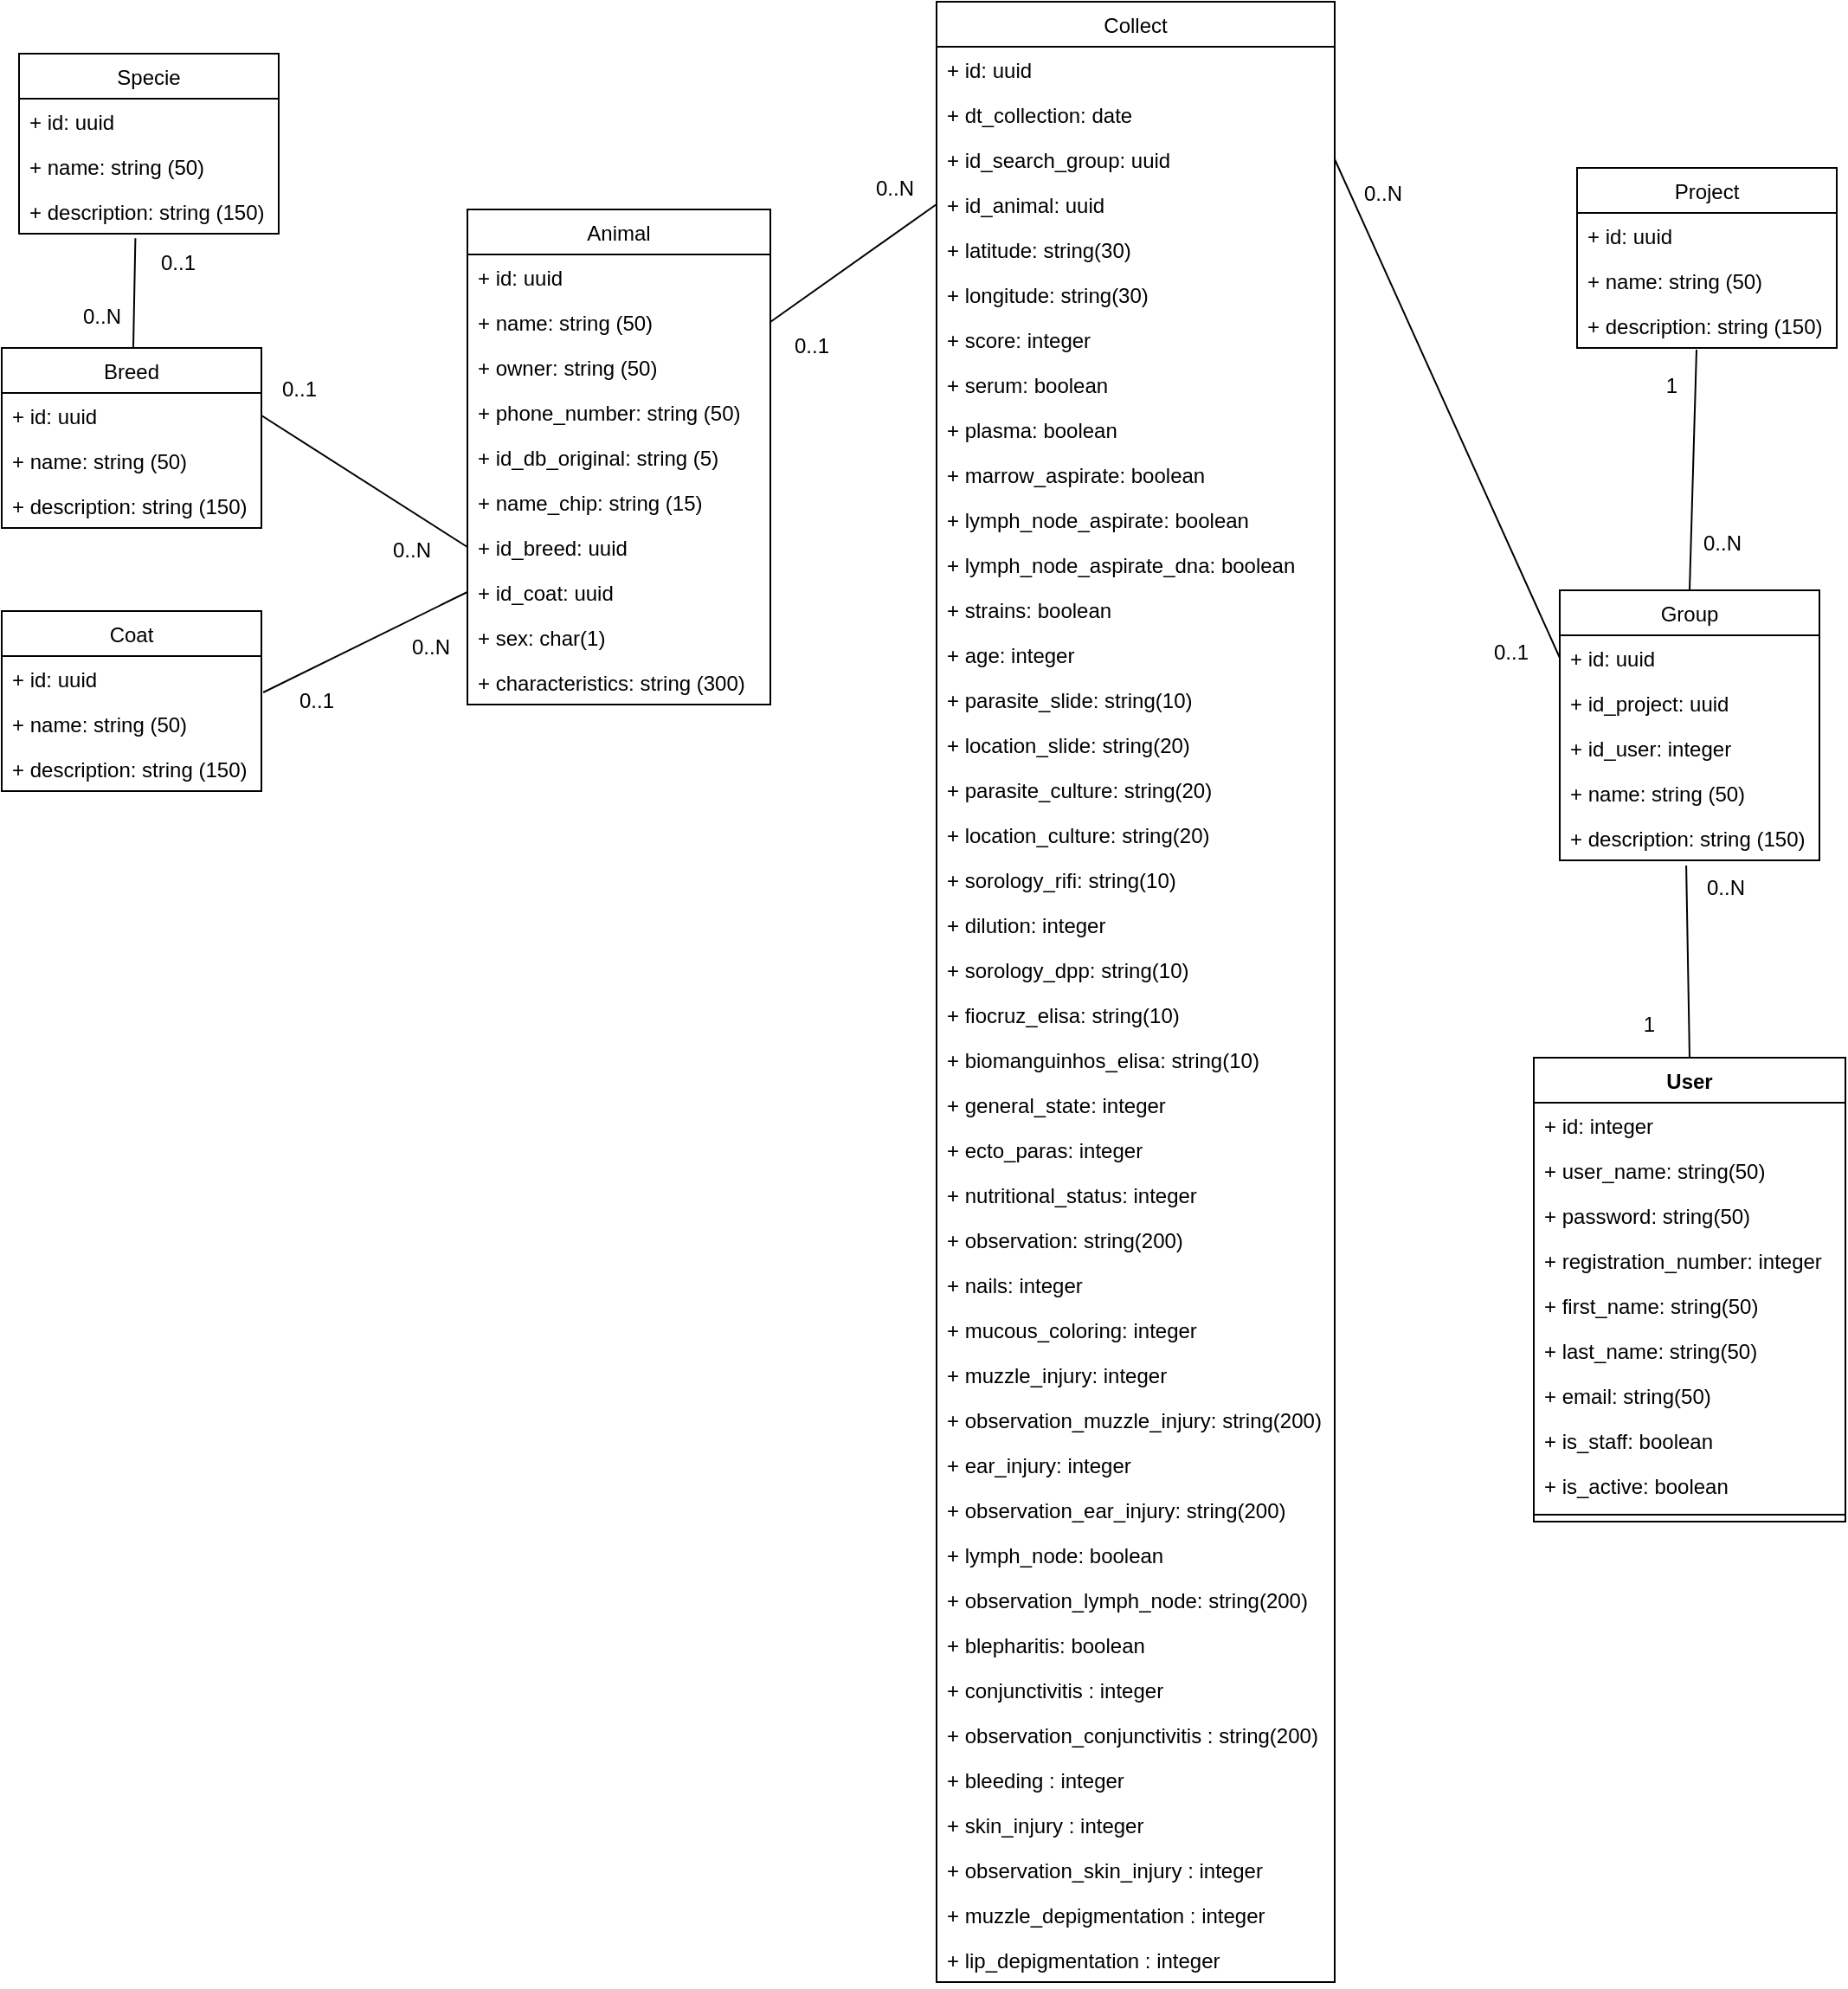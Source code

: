 <mxfile>
    <diagram id="GwZzQbulch238j35rCtd" name="Page-1">
        <mxGraphModel dx="696" dy="376" grid="0" gridSize="10" guides="1" tooltips="1" connect="1" arrows="1" fold="1" page="0" pageScale="1" pageWidth="1169" pageHeight="827" background="none" math="0" shadow="0">
            <root>
                <mxCell id="0"/>
                <mxCell id="1" parent="0"/>
                <mxCell id="2" value="Breed" style="swimlane;fontStyle=0;childLayout=stackLayout;horizontal=1;startSize=26;fillColor=none;horizontalStack=0;resizeParent=1;resizeParentMax=0;resizeLast=0;collapsible=1;marginBottom=0;" parent="1" vertex="1">
                    <mxGeometry x="70" y="210" width="150" height="104" as="geometry"/>
                </mxCell>
                <mxCell id="3" value="+ id: uuid" style="text;strokeColor=none;fillColor=none;align=left;verticalAlign=top;spacingLeft=4;spacingRight=4;overflow=hidden;rotatable=0;points=[[0,0.5],[1,0.5]];portConstraint=eastwest;" parent="2" vertex="1">
                    <mxGeometry y="26" width="150" height="26" as="geometry"/>
                </mxCell>
                <mxCell id="4" value="+ name: string (50)" style="text;strokeColor=none;fillColor=none;align=left;verticalAlign=top;spacingLeft=4;spacingRight=4;overflow=hidden;rotatable=0;points=[[0,0.5],[1,0.5]];portConstraint=eastwest;" parent="2" vertex="1">
                    <mxGeometry y="52" width="150" height="26" as="geometry"/>
                </mxCell>
                <mxCell id="5" value="+ description: string (150)" style="text;strokeColor=none;fillColor=none;align=left;verticalAlign=top;spacingLeft=4;spacingRight=4;overflow=hidden;rotatable=0;points=[[0,0.5],[1,0.5]];portConstraint=eastwest;" parent="2" vertex="1">
                    <mxGeometry y="78" width="150" height="26" as="geometry"/>
                </mxCell>
                <mxCell id="6" value="Specie" style="swimlane;fontStyle=0;childLayout=stackLayout;horizontal=1;startSize=26;fillColor=none;horizontalStack=0;resizeParent=1;resizeParentMax=0;resizeLast=0;collapsible=1;marginBottom=0;" parent="1" vertex="1">
                    <mxGeometry x="80" y="40" width="150" height="104" as="geometry"/>
                </mxCell>
                <mxCell id="7" value="+ id: uuid" style="text;strokeColor=none;fillColor=none;align=left;verticalAlign=top;spacingLeft=4;spacingRight=4;overflow=hidden;rotatable=0;points=[[0,0.5],[1,0.5]];portConstraint=eastwest;" parent="6" vertex="1">
                    <mxGeometry y="26" width="150" height="26" as="geometry"/>
                </mxCell>
                <mxCell id="8" value="+ name: string (50)" style="text;strokeColor=none;fillColor=none;align=left;verticalAlign=top;spacingLeft=4;spacingRight=4;overflow=hidden;rotatable=0;points=[[0,0.5],[1,0.5]];portConstraint=eastwest;" parent="6" vertex="1">
                    <mxGeometry y="52" width="150" height="26" as="geometry"/>
                </mxCell>
                <mxCell id="9" value="+ description: string (150)" style="text;strokeColor=none;fillColor=none;align=left;verticalAlign=top;spacingLeft=4;spacingRight=4;overflow=hidden;rotatable=0;points=[[0,0.5],[1,0.5]];portConstraint=eastwest;" parent="6" vertex="1">
                    <mxGeometry y="78" width="150" height="26" as="geometry"/>
                </mxCell>
                <mxCell id="10" value="Animal" style="swimlane;fontStyle=0;childLayout=stackLayout;horizontal=1;startSize=26;fillColor=none;horizontalStack=0;resizeParent=1;resizeParentMax=0;resizeLast=0;collapsible=1;marginBottom=0;" parent="1" vertex="1">
                    <mxGeometry x="339" y="130" width="175" height="286" as="geometry"/>
                </mxCell>
                <mxCell id="11" value="+ id: uuid" style="text;strokeColor=none;fillColor=none;align=left;verticalAlign=top;spacingLeft=4;spacingRight=4;overflow=hidden;rotatable=0;points=[[0,0.5],[1,0.5]];portConstraint=eastwest;" parent="10" vertex="1">
                    <mxGeometry y="26" width="175" height="26" as="geometry"/>
                </mxCell>
                <mxCell id="12" value="+ name: string (50)" style="text;strokeColor=none;fillColor=none;align=left;verticalAlign=top;spacingLeft=4;spacingRight=4;overflow=hidden;rotatable=0;points=[[0,0.5],[1,0.5]];portConstraint=eastwest;" parent="10" vertex="1">
                    <mxGeometry y="52" width="175" height="26" as="geometry"/>
                </mxCell>
                <mxCell id="148" value="+ owner: string (50)" style="text;strokeColor=none;fillColor=none;align=left;verticalAlign=top;spacingLeft=4;spacingRight=4;overflow=hidden;rotatable=0;points=[[0,0.5],[1,0.5]];portConstraint=eastwest;" parent="10" vertex="1">
                    <mxGeometry y="78" width="175" height="26" as="geometry"/>
                </mxCell>
                <mxCell id="151" value="+ phone_number: string (50)" style="text;strokeColor=none;fillColor=none;align=left;verticalAlign=top;spacingLeft=4;spacingRight=4;overflow=hidden;rotatable=0;points=[[0,0.5],[1,0.5]];portConstraint=eastwest;" parent="10" vertex="1">
                    <mxGeometry y="104" width="175" height="26" as="geometry"/>
                </mxCell>
                <mxCell id="13" value="+ id_db_original: string (5)" style="text;strokeColor=none;fillColor=none;align=left;verticalAlign=top;spacingLeft=4;spacingRight=4;overflow=hidden;rotatable=0;points=[[0,0.5],[1,0.5]];portConstraint=eastwest;" parent="10" vertex="1">
                    <mxGeometry y="130" width="175" height="26" as="geometry"/>
                </mxCell>
                <mxCell id="15" value="+ name_chip: string (15)" style="text;strokeColor=none;fillColor=none;align=left;verticalAlign=top;spacingLeft=4;spacingRight=4;overflow=hidden;rotatable=0;points=[[0,0.5],[1,0.5]];portConstraint=eastwest;" parent="10" vertex="1">
                    <mxGeometry y="156" width="175" height="26" as="geometry"/>
                </mxCell>
                <mxCell id="91" value="+ id_breed: uuid" style="text;strokeColor=none;fillColor=none;align=left;verticalAlign=top;spacingLeft=4;spacingRight=4;overflow=hidden;rotatable=0;points=[[0,0.5],[1,0.5]];portConstraint=eastwest;" parent="10" vertex="1">
                    <mxGeometry y="182" width="175" height="26" as="geometry"/>
                </mxCell>
                <mxCell id="86" value="+ id_coat: uuid" style="text;strokeColor=none;fillColor=none;align=left;verticalAlign=top;spacingLeft=4;spacingRight=4;overflow=hidden;rotatable=0;points=[[0,0.5],[1,0.5]];portConstraint=eastwest;" parent="10" vertex="1">
                    <mxGeometry y="208" width="175" height="26" as="geometry"/>
                </mxCell>
                <mxCell id="100" value="+ sex: char(1)" style="text;strokeColor=none;fillColor=none;align=left;verticalAlign=top;spacingLeft=4;spacingRight=4;overflow=hidden;rotatable=0;points=[[0,0.5],[1,0.5]];portConstraint=eastwest;" parent="10" vertex="1">
                    <mxGeometry y="234" width="175" height="26" as="geometry"/>
                </mxCell>
                <mxCell id="152" value="+ characteristics: string (300)" style="text;strokeColor=none;fillColor=none;align=left;verticalAlign=top;spacingLeft=4;spacingRight=4;overflow=hidden;rotatable=0;points=[[0,0.5],[1,0.5]];portConstraint=eastwest;" parent="10" vertex="1">
                    <mxGeometry y="260" width="175" height="26" as="geometry"/>
                </mxCell>
                <mxCell id="20" value="Collect" style="swimlane;fontStyle=0;childLayout=stackLayout;horizontal=1;startSize=26;fillColor=none;horizontalStack=0;resizeParent=1;resizeParentMax=0;resizeLast=0;collapsible=1;marginBottom=0;" parent="1" vertex="1">
                    <mxGeometry x="610" y="10" width="230" height="1144" as="geometry"/>
                </mxCell>
                <mxCell id="21" value="+ id: uuid" style="text;strokeColor=none;fillColor=none;align=left;verticalAlign=top;spacingLeft=4;spacingRight=4;overflow=hidden;rotatable=0;points=[[0,0.5],[1,0.5]];portConstraint=eastwest;" parent="20" vertex="1">
                    <mxGeometry y="26" width="230" height="26" as="geometry"/>
                </mxCell>
                <mxCell id="44" value="+ dt_collection: date" style="text;strokeColor=none;fillColor=none;align=left;verticalAlign=top;spacingLeft=4;spacingRight=4;overflow=hidden;rotatable=0;points=[[0,0.5],[1,0.5]];portConstraint=eastwest;" parent="20" vertex="1">
                    <mxGeometry y="52" width="230" height="26" as="geometry"/>
                </mxCell>
                <mxCell id="141" value="+ id_search_group: uuid" style="text;strokeColor=none;fillColor=none;align=left;verticalAlign=top;spacingLeft=4;spacingRight=4;overflow=hidden;rotatable=0;points=[[0,0.5],[1,0.5]];portConstraint=eastwest;" parent="20" vertex="1">
                    <mxGeometry y="78" width="230" height="26" as="geometry"/>
                </mxCell>
                <mxCell id="24" value="+ id_animal: uuid" style="text;strokeColor=none;fillColor=none;align=left;verticalAlign=top;spacingLeft=4;spacingRight=4;overflow=hidden;rotatable=0;points=[[0,0.5],[1,0.5]];portConstraint=eastwest;" parent="20" vertex="1">
                    <mxGeometry y="104" width="230" height="26" as="geometry"/>
                </mxCell>
                <mxCell id="149" value="+ latitude: string(30)" style="text;strokeColor=none;fillColor=none;align=left;verticalAlign=top;spacingLeft=4;spacingRight=4;overflow=hidden;rotatable=0;points=[[0,0.5],[1,0.5]];portConstraint=eastwest;" parent="20" vertex="1">
                    <mxGeometry y="130" width="230" height="26" as="geometry"/>
                </mxCell>
                <mxCell id="150" value="+ longitude: string(30)" style="text;strokeColor=none;fillColor=none;align=left;verticalAlign=top;spacingLeft=4;spacingRight=4;overflow=hidden;rotatable=0;points=[[0,0.5],[1,0.5]];portConstraint=eastwest;" parent="20" vertex="1">
                    <mxGeometry y="156" width="230" height="26" as="geometry"/>
                </mxCell>
                <mxCell id="25" value="+ score: integer" style="text;strokeColor=none;fillColor=none;align=left;verticalAlign=top;spacingLeft=4;spacingRight=4;overflow=hidden;rotatable=0;points=[[0,0.5],[1,0.5]];portConstraint=eastwest;" parent="20" vertex="1">
                    <mxGeometry y="182" width="230" height="26" as="geometry"/>
                </mxCell>
                <mxCell id="26" value="+ serum: boolean" style="text;strokeColor=none;fillColor=none;align=left;verticalAlign=top;spacingLeft=4;spacingRight=4;overflow=hidden;rotatable=0;points=[[0,0.5],[1,0.5]];portConstraint=eastwest;" parent="20" vertex="1">
                    <mxGeometry y="208" width="230" height="26" as="geometry"/>
                </mxCell>
                <mxCell id="27" value="+ plasma: boolean" style="text;strokeColor=none;fillColor=none;align=left;verticalAlign=top;spacingLeft=4;spacingRight=4;overflow=hidden;rotatable=0;points=[[0,0.5],[1,0.5]];portConstraint=eastwest;" parent="20" vertex="1">
                    <mxGeometry y="234" width="230" height="26" as="geometry"/>
                </mxCell>
                <mxCell id="28" value="+ marrow_aspirate: boolean" style="text;strokeColor=none;fillColor=none;align=left;verticalAlign=top;spacingLeft=4;spacingRight=4;overflow=hidden;rotatable=0;points=[[0,0.5],[1,0.5]];portConstraint=eastwest;" parent="20" vertex="1">
                    <mxGeometry y="260" width="230" height="26" as="geometry"/>
                </mxCell>
                <mxCell id="29" value="+ lymph_node_aspirate: boolean" style="text;strokeColor=none;fillColor=none;align=left;verticalAlign=top;spacingLeft=4;spacingRight=4;overflow=hidden;rotatable=0;points=[[0,0.5],[1,0.5]];portConstraint=eastwest;" parent="20" vertex="1">
                    <mxGeometry y="286" width="230" height="26" as="geometry"/>
                </mxCell>
                <mxCell id="30" value="+ lymph_node_aspirate_dna: boolean" style="text;strokeColor=none;fillColor=none;align=left;verticalAlign=top;spacingLeft=4;spacingRight=4;overflow=hidden;rotatable=0;points=[[0,0.5],[1,0.5]];portConstraint=eastwest;" parent="20" vertex="1">
                    <mxGeometry y="312" width="230" height="26" as="geometry"/>
                </mxCell>
                <mxCell id="31" value="+ strains: boolean" style="text;strokeColor=none;fillColor=none;align=left;verticalAlign=top;spacingLeft=4;spacingRight=4;overflow=hidden;rotatable=0;points=[[0,0.5],[1,0.5]];portConstraint=eastwest;" parent="20" vertex="1">
                    <mxGeometry y="338" width="230" height="26" as="geometry"/>
                </mxCell>
                <mxCell id="34" value="+ age: integer" style="text;strokeColor=none;fillColor=none;align=left;verticalAlign=top;spacingLeft=4;spacingRight=4;overflow=hidden;rotatable=0;points=[[0,0.5],[1,0.5]];portConstraint=eastwest;" parent="20" vertex="1">
                    <mxGeometry y="364" width="230" height="26" as="geometry"/>
                </mxCell>
                <mxCell id="35" value="+ parasite_slide: string(10)" style="text;strokeColor=none;fillColor=none;align=left;verticalAlign=top;spacingLeft=4;spacingRight=4;overflow=hidden;rotatable=0;points=[[0,0.5],[1,0.5]];portConstraint=eastwest;" parent="20" vertex="1">
                    <mxGeometry y="390" width="230" height="26" as="geometry"/>
                </mxCell>
                <mxCell id="36" value="+ location_slide: string(20)" style="text;strokeColor=none;fillColor=none;align=left;verticalAlign=top;spacingLeft=4;spacingRight=4;overflow=hidden;rotatable=0;points=[[0,0.5],[1,0.5]];portConstraint=eastwest;" parent="20" vertex="1">
                    <mxGeometry y="416" width="230" height="26" as="geometry"/>
                </mxCell>
                <mxCell id="37" value="+ parasite_culture: string(20)" style="text;strokeColor=none;fillColor=none;align=left;verticalAlign=top;spacingLeft=4;spacingRight=4;overflow=hidden;rotatable=0;points=[[0,0.5],[1,0.5]];portConstraint=eastwest;" parent="20" vertex="1">
                    <mxGeometry y="442" width="230" height="26" as="geometry"/>
                </mxCell>
                <mxCell id="38" value="+ location_culture: string(20)" style="text;strokeColor=none;fillColor=none;align=left;verticalAlign=top;spacingLeft=4;spacingRight=4;overflow=hidden;rotatable=0;points=[[0,0.5],[1,0.5]];portConstraint=eastwest;" parent="20" vertex="1">
                    <mxGeometry y="468" width="230" height="26" as="geometry"/>
                </mxCell>
                <mxCell id="39" value="+ sorology_rifi: string(10)" style="text;strokeColor=none;fillColor=none;align=left;verticalAlign=top;spacingLeft=4;spacingRight=4;overflow=hidden;rotatable=0;points=[[0,0.5],[1,0.5]];portConstraint=eastwest;" parent="20" vertex="1">
                    <mxGeometry y="494" width="230" height="26" as="geometry"/>
                </mxCell>
                <mxCell id="40" value="+ dilution: integer" style="text;strokeColor=none;fillColor=none;align=left;verticalAlign=top;spacingLeft=4;spacingRight=4;overflow=hidden;rotatable=0;points=[[0,0.5],[1,0.5]];portConstraint=eastwest;" parent="20" vertex="1">
                    <mxGeometry y="520" width="230" height="26" as="geometry"/>
                </mxCell>
                <mxCell id="41" value="+ sorology_dpp: string(10)" style="text;strokeColor=none;fillColor=none;align=left;verticalAlign=top;spacingLeft=4;spacingRight=4;overflow=hidden;rotatable=0;points=[[0,0.5],[1,0.5]];portConstraint=eastwest;" parent="20" vertex="1">
                    <mxGeometry y="546" width="230" height="26" as="geometry"/>
                </mxCell>
                <mxCell id="42" value="+ fiocruz_elisa: string(10)" style="text;strokeColor=none;fillColor=none;align=left;verticalAlign=top;spacingLeft=4;spacingRight=4;overflow=hidden;rotatable=0;points=[[0,0.5],[1,0.5]];portConstraint=eastwest;" parent="20" vertex="1">
                    <mxGeometry y="572" width="230" height="26" as="geometry"/>
                </mxCell>
                <mxCell id="43" value="+ biomanguinhos_elisa: string(10)" style="text;strokeColor=none;fillColor=none;align=left;verticalAlign=top;spacingLeft=4;spacingRight=4;overflow=hidden;rotatable=0;points=[[0,0.5],[1,0.5]];portConstraint=eastwest;" parent="20" vertex="1">
                    <mxGeometry y="598" width="230" height="26" as="geometry"/>
                </mxCell>
                <mxCell id="45" value="+ general_state: integer" style="text;strokeColor=none;fillColor=none;align=left;verticalAlign=top;spacingLeft=4;spacingRight=4;overflow=hidden;rotatable=0;points=[[0,0.5],[1,0.5]];portConstraint=eastwest;" parent="20" vertex="1">
                    <mxGeometry y="624" width="230" height="26" as="geometry"/>
                </mxCell>
                <mxCell id="46" value="+ ecto_paras: integer" style="text;strokeColor=none;fillColor=none;align=left;verticalAlign=top;spacingLeft=4;spacingRight=4;overflow=hidden;rotatable=0;points=[[0,0.5],[1,0.5]];portConstraint=eastwest;" parent="20" vertex="1">
                    <mxGeometry y="650" width="230" height="26" as="geometry"/>
                </mxCell>
                <mxCell id="47" value="+ nutritional_status: integer" style="text;strokeColor=none;fillColor=none;align=left;verticalAlign=top;spacingLeft=4;spacingRight=4;overflow=hidden;rotatable=0;points=[[0,0.5],[1,0.5]];portConstraint=eastwest;" parent="20" vertex="1">
                    <mxGeometry y="676" width="230" height="26" as="geometry"/>
                </mxCell>
                <mxCell id="48" value="+ observation: string(200)" style="text;strokeColor=none;fillColor=none;align=left;verticalAlign=top;spacingLeft=4;spacingRight=4;overflow=hidden;rotatable=0;points=[[0,0.5],[1,0.5]];portConstraint=eastwest;" parent="20" vertex="1">
                    <mxGeometry y="702" width="230" height="26" as="geometry"/>
                </mxCell>
                <mxCell id="54" value="+ nails: integer" style="text;strokeColor=none;fillColor=none;align=left;verticalAlign=top;spacingLeft=4;spacingRight=4;overflow=hidden;rotatable=0;points=[[0,0.5],[1,0.5]];portConstraint=eastwest;" parent="20" vertex="1">
                    <mxGeometry y="728" width="230" height="26" as="geometry"/>
                </mxCell>
                <mxCell id="55" value="+ mucous_coloring: integer" style="text;strokeColor=none;fillColor=none;align=left;verticalAlign=top;spacingLeft=4;spacingRight=4;overflow=hidden;rotatable=0;points=[[0,0.5],[1,0.5]];portConstraint=eastwest;" parent="20" vertex="1">
                    <mxGeometry y="754" width="230" height="26" as="geometry"/>
                </mxCell>
                <mxCell id="56" value="+ muzzle_injury: integer" style="text;strokeColor=none;fillColor=none;align=left;verticalAlign=top;spacingLeft=4;spacingRight=4;overflow=hidden;rotatable=0;points=[[0,0.5],[1,0.5]];portConstraint=eastwest;" parent="20" vertex="1">
                    <mxGeometry y="780" width="230" height="26" as="geometry"/>
                </mxCell>
                <mxCell id="57" value="+ observation_muzzle_injury: string(200)" style="text;strokeColor=none;fillColor=none;align=left;verticalAlign=top;spacingLeft=4;spacingRight=4;overflow=hidden;rotatable=0;points=[[0,0.5],[1,0.5]];portConstraint=eastwest;" parent="20" vertex="1">
                    <mxGeometry y="806" width="230" height="26" as="geometry"/>
                </mxCell>
                <mxCell id="58" value="+ ear_injury: integer" style="text;strokeColor=none;fillColor=none;align=left;verticalAlign=top;spacingLeft=4;spacingRight=4;overflow=hidden;rotatable=0;points=[[0,0.5],[1,0.5]];portConstraint=eastwest;" parent="20" vertex="1">
                    <mxGeometry y="832" width="230" height="26" as="geometry"/>
                </mxCell>
                <mxCell id="59" value="+ observation_ear_injury: string(200)" style="text;strokeColor=none;fillColor=none;align=left;verticalAlign=top;spacingLeft=4;spacingRight=4;overflow=hidden;rotatable=0;points=[[0,0.5],[1,0.5]];portConstraint=eastwest;" parent="20" vertex="1">
                    <mxGeometry y="858" width="230" height="26" as="geometry"/>
                </mxCell>
                <mxCell id="60" value="+ lymph_node: boolean" style="text;strokeColor=none;fillColor=none;align=left;verticalAlign=top;spacingLeft=4;spacingRight=4;overflow=hidden;rotatable=0;points=[[0,0.5],[1,0.5]];portConstraint=eastwest;" parent="20" vertex="1">
                    <mxGeometry y="884" width="230" height="26" as="geometry"/>
                </mxCell>
                <mxCell id="61" value="+ observation_lymph_node: string(200)" style="text;strokeColor=none;fillColor=none;align=left;verticalAlign=top;spacingLeft=4;spacingRight=4;overflow=hidden;rotatable=0;points=[[0,0.5],[1,0.5]];portConstraint=eastwest;" parent="20" vertex="1">
                    <mxGeometry y="910" width="230" height="26" as="geometry"/>
                </mxCell>
                <mxCell id="62" value="+ blepharitis: boolean" style="text;strokeColor=none;fillColor=none;align=left;verticalAlign=top;spacingLeft=4;spacingRight=4;overflow=hidden;rotatable=0;points=[[0,0.5],[1,0.5]];portConstraint=eastwest;" parent="20" vertex="1">
                    <mxGeometry y="936" width="230" height="26" as="geometry"/>
                </mxCell>
                <mxCell id="63" value="+ conjunctivitis : integer" style="text;strokeColor=none;fillColor=none;align=left;verticalAlign=top;spacingLeft=4;spacingRight=4;overflow=hidden;rotatable=0;points=[[0,0.5],[1,0.5]];portConstraint=eastwest;" parent="20" vertex="1">
                    <mxGeometry y="962" width="230" height="26" as="geometry"/>
                </mxCell>
                <mxCell id="65" value="+ observation_conjunctivitis : string(200)" style="text;strokeColor=none;fillColor=none;align=left;verticalAlign=top;spacingLeft=4;spacingRight=4;overflow=hidden;rotatable=0;points=[[0,0.5],[1,0.5]];portConstraint=eastwest;" parent="20" vertex="1">
                    <mxGeometry y="988" width="230" height="26" as="geometry"/>
                </mxCell>
                <mxCell id="66" value="+ bleeding : integer" style="text;strokeColor=none;fillColor=none;align=left;verticalAlign=top;spacingLeft=4;spacingRight=4;overflow=hidden;rotatable=0;points=[[0,0.5],[1,0.5]];portConstraint=eastwest;" parent="20" vertex="1">
                    <mxGeometry y="1014" width="230" height="26" as="geometry"/>
                </mxCell>
                <mxCell id="67" value="+ skin_injury : integer" style="text;strokeColor=none;fillColor=none;align=left;verticalAlign=top;spacingLeft=4;spacingRight=4;overflow=hidden;rotatable=0;points=[[0,0.5],[1,0.5]];portConstraint=eastwest;" parent="20" vertex="1">
                    <mxGeometry y="1040" width="230" height="26" as="geometry"/>
                </mxCell>
                <mxCell id="68" value="+ observation_skin_injury : integer" style="text;strokeColor=none;fillColor=none;align=left;verticalAlign=top;spacingLeft=4;spacingRight=4;overflow=hidden;rotatable=0;points=[[0,0.5],[1,0.5]];portConstraint=eastwest;" parent="20" vertex="1">
                    <mxGeometry y="1066" width="230" height="26" as="geometry"/>
                </mxCell>
                <mxCell id="69" value="+ muzzle_depigmentation : integer" style="text;strokeColor=none;fillColor=none;align=left;verticalAlign=top;spacingLeft=4;spacingRight=4;overflow=hidden;rotatable=0;points=[[0,0.5],[1,0.5]];portConstraint=eastwest;" parent="20" vertex="1">
                    <mxGeometry y="1092" width="230" height="26" as="geometry"/>
                </mxCell>
                <mxCell id="70" value="+ lip_depigmentation : integer" style="text;strokeColor=none;fillColor=none;align=left;verticalAlign=top;spacingLeft=4;spacingRight=4;overflow=hidden;rotatable=0;points=[[0,0.5],[1,0.5]];portConstraint=eastwest;" parent="20" vertex="1">
                    <mxGeometry y="1118" width="230" height="26" as="geometry"/>
                </mxCell>
                <mxCell id="50" value="Coat" style="swimlane;fontStyle=0;childLayout=stackLayout;horizontal=1;startSize=26;fillColor=none;horizontalStack=0;resizeParent=1;resizeParentMax=0;resizeLast=0;collapsible=1;marginBottom=0;" parent="1" vertex="1">
                    <mxGeometry x="70" y="362" width="150" height="104" as="geometry"/>
                </mxCell>
                <mxCell id="51" value="+ id: uuid" style="text;strokeColor=none;fillColor=none;align=left;verticalAlign=top;spacingLeft=4;spacingRight=4;overflow=hidden;rotatable=0;points=[[0,0.5],[1,0.5]];portConstraint=eastwest;" parent="50" vertex="1">
                    <mxGeometry y="26" width="150" height="26" as="geometry"/>
                </mxCell>
                <mxCell id="52" value="+ name: string (50)" style="text;strokeColor=none;fillColor=none;align=left;verticalAlign=top;spacingLeft=4;spacingRight=4;overflow=hidden;rotatable=0;points=[[0,0.5],[1,0.5]];portConstraint=eastwest;" parent="50" vertex="1">
                    <mxGeometry y="52" width="150" height="26" as="geometry"/>
                </mxCell>
                <mxCell id="53" value="+ description: string (150)" style="text;strokeColor=none;fillColor=none;align=left;verticalAlign=top;spacingLeft=4;spacingRight=4;overflow=hidden;rotatable=0;points=[[0,0.5],[1,0.5]];portConstraint=eastwest;" parent="50" vertex="1">
                    <mxGeometry y="78" width="150" height="26" as="geometry"/>
                </mxCell>
                <mxCell id="81" value="" style="endArrow=none;html=1;rounded=0;align=center;verticalAlign=top;endFill=0;labelBackgroundColor=none;exitX=1;exitY=0.5;exitDx=0;exitDy=0;entryX=0;entryY=0.5;entryDx=0;entryDy=0;" parent="1" source="12" target="24" edge="1">
                    <mxGeometry relative="1" as="geometry">
                        <mxPoint x="600" y="260" as="sourcePoint"/>
                        <mxPoint x="580" y="120" as="targetPoint"/>
                    </mxGeometry>
                </mxCell>
                <mxCell id="83" value="0..1" style="resizable=0;html=1;align=left;verticalAlign=top;labelBackgroundColor=none;" parent="81" connectable="0" vertex="1">
                    <mxGeometry x="-1" relative="1" as="geometry">
                        <mxPoint x="12" as="offset"/>
                    </mxGeometry>
                </mxCell>
                <mxCell id="84" value="0..N" style="resizable=0;html=1;align=right;verticalAlign=bottom;labelBackgroundColor=none;" parent="81" connectable="0" vertex="1">
                    <mxGeometry x="1" relative="1" as="geometry">
                        <mxPoint x="-12" y="-1" as="offset"/>
                    </mxGeometry>
                </mxCell>
                <mxCell id="87" value="" style="endArrow=none;html=1;rounded=0;align=center;verticalAlign=top;endFill=0;labelBackgroundColor=none;exitX=1.007;exitY=0.808;exitDx=0;exitDy=0;exitPerimeter=0;entryX=0;entryY=0.5;entryDx=0;entryDy=0;" parent="1" source="51" target="86" edge="1">
                    <mxGeometry relative="1" as="geometry">
                        <mxPoint x="600" y="260" as="sourcePoint"/>
                        <mxPoint x="420" y="180" as="targetPoint"/>
                    </mxGeometry>
                </mxCell>
                <mxCell id="89" value="0..1" style="resizable=0;html=1;align=left;verticalAlign=top;labelBackgroundColor=none;" parent="87" connectable="0" vertex="1">
                    <mxGeometry x="-1" relative="1" as="geometry">
                        <mxPoint x="19" y="-9" as="offset"/>
                    </mxGeometry>
                </mxCell>
                <mxCell id="90" value="0..N" style="resizable=0;html=1;align=right;verticalAlign=bottom;labelBackgroundColor=none;" parent="87" connectable="0" vertex="1">
                    <mxGeometry x="1" relative="1" as="geometry">
                        <mxPoint x="-10" y="41" as="offset"/>
                    </mxGeometry>
                </mxCell>
                <mxCell id="92" value="" style="endArrow=none;html=1;rounded=0;align=center;verticalAlign=top;endFill=0;labelBackgroundColor=none;exitX=1;exitY=0.5;exitDx=0;exitDy=0;entryX=0;entryY=0.5;entryDx=0;entryDy=0;" parent="1" source="3" target="91" edge="1">
                    <mxGeometry relative="1" as="geometry">
                        <mxPoint x="600" y="260" as="sourcePoint"/>
                        <mxPoint x="760" y="260" as="targetPoint"/>
                    </mxGeometry>
                </mxCell>
                <mxCell id="94" value="0..1" style="resizable=0;html=1;align=left;verticalAlign=top;labelBackgroundColor=none;" parent="92" connectable="0" vertex="1">
                    <mxGeometry x="-1" relative="1" as="geometry">
                        <mxPoint x="10" y="-29" as="offset"/>
                    </mxGeometry>
                </mxCell>
                <mxCell id="95" value="0..N" style="resizable=0;html=1;align=right;verticalAlign=bottom;labelBackgroundColor=none;" parent="92" connectable="0" vertex="1">
                    <mxGeometry x="1" relative="1" as="geometry">
                        <mxPoint x="-20" y="11" as="offset"/>
                    </mxGeometry>
                </mxCell>
                <mxCell id="101" value="" style="endArrow=none;html=1;rounded=0;align=center;verticalAlign=top;endFill=0;labelBackgroundColor=none;exitX=0.448;exitY=1.101;exitDx=0;exitDy=0;exitPerimeter=0;" parent="1" source="9" target="2" edge="1">
                    <mxGeometry relative="1" as="geometry">
                        <mxPoint x="630" y="330" as="sourcePoint"/>
                        <mxPoint x="790" y="330" as="targetPoint"/>
                    </mxGeometry>
                </mxCell>
                <mxCell id="103" value="0..1" style="resizable=0;html=1;align=left;verticalAlign=top;labelBackgroundColor=none;" parent="101" connectable="0" vertex="1">
                    <mxGeometry x="-1" relative="1" as="geometry">
                        <mxPoint x="13" as="offset"/>
                    </mxGeometry>
                </mxCell>
                <mxCell id="104" value="0..N" style="resizable=0;html=1;align=right;verticalAlign=bottom;labelBackgroundColor=none;" parent="101" connectable="0" vertex="1">
                    <mxGeometry x="1" relative="1" as="geometry">
                        <mxPoint x="-6" y="-10" as="offset"/>
                    </mxGeometry>
                </mxCell>
                <mxCell id="105" value="User" style="swimlane;fontStyle=1;align=center;verticalAlign=top;childLayout=stackLayout;horizontal=1;startSize=26;horizontalStack=0;resizeParent=1;resizeParentMax=0;resizeLast=0;collapsible=1;marginBottom=0;" parent="1" vertex="1">
                    <mxGeometry x="955" y="620" width="180" height="268" as="geometry"/>
                </mxCell>
                <mxCell id="106" value="+ id: integer" style="text;strokeColor=none;fillColor=none;align=left;verticalAlign=top;spacingLeft=4;spacingRight=4;overflow=hidden;rotatable=0;points=[[0,0.5],[1,0.5]];portConstraint=eastwest;" parent="105" vertex="1">
                    <mxGeometry y="26" width="180" height="26" as="geometry"/>
                </mxCell>
                <mxCell id="127" value="+ user_name: string(50)" style="text;strokeColor=none;fillColor=none;align=left;verticalAlign=top;spacingLeft=4;spacingRight=4;overflow=hidden;rotatable=0;points=[[0,0.5],[1,0.5]];portConstraint=eastwest;" parent="105" vertex="1">
                    <mxGeometry y="52" width="180" height="26" as="geometry"/>
                </mxCell>
                <mxCell id="129" value="+ password: string(50)" style="text;strokeColor=none;fillColor=none;align=left;verticalAlign=top;spacingLeft=4;spacingRight=4;overflow=hidden;rotatable=0;points=[[0,0.5],[1,0.5]];portConstraint=eastwest;" parent="105" vertex="1">
                    <mxGeometry y="78" width="180" height="26" as="geometry"/>
                </mxCell>
                <mxCell id="128" value="+ registration_number: integer" style="text;strokeColor=none;fillColor=none;align=left;verticalAlign=top;spacingLeft=4;spacingRight=4;overflow=hidden;rotatable=0;points=[[0,0.5],[1,0.5]];portConstraint=eastwest;" parent="105" vertex="1">
                    <mxGeometry y="104" width="180" height="26" as="geometry"/>
                </mxCell>
                <mxCell id="125" value="+ first_name: string(50)" style="text;strokeColor=none;fillColor=none;align=left;verticalAlign=top;spacingLeft=4;spacingRight=4;overflow=hidden;rotatable=0;points=[[0,0.5],[1,0.5]];portConstraint=eastwest;" parent="105" vertex="1">
                    <mxGeometry y="130" width="180" height="26" as="geometry"/>
                </mxCell>
                <mxCell id="126" value="+ last_name: string(50)" style="text;strokeColor=none;fillColor=none;align=left;verticalAlign=top;spacingLeft=4;spacingRight=4;overflow=hidden;rotatable=0;points=[[0,0.5],[1,0.5]];portConstraint=eastwest;" parent="105" vertex="1">
                    <mxGeometry y="156" width="180" height="26" as="geometry"/>
                </mxCell>
                <mxCell id="130" value="+ email: string(50)" style="text;strokeColor=none;fillColor=none;align=left;verticalAlign=top;spacingLeft=4;spacingRight=4;overflow=hidden;rotatable=0;points=[[0,0.5],[1,0.5]];portConstraint=eastwest;" parent="105" vertex="1">
                    <mxGeometry y="182" width="180" height="26" as="geometry"/>
                </mxCell>
                <mxCell id="131" value="+ is_staff: boolean" style="text;strokeColor=none;fillColor=none;align=left;verticalAlign=top;spacingLeft=4;spacingRight=4;overflow=hidden;rotatable=0;points=[[0,0.5],[1,0.5]];portConstraint=eastwest;" parent="105" vertex="1">
                    <mxGeometry y="208" width="180" height="26" as="geometry"/>
                </mxCell>
                <mxCell id="132" value="+ is_active: boolean" style="text;strokeColor=none;fillColor=none;align=left;verticalAlign=top;spacingLeft=4;spacingRight=4;overflow=hidden;rotatable=0;points=[[0,0.5],[1,0.5]];portConstraint=eastwest;" parent="105" vertex="1">
                    <mxGeometry y="234" width="180" height="26" as="geometry"/>
                </mxCell>
                <mxCell id="107" value="" style="line;strokeWidth=1;fillColor=none;align=left;verticalAlign=middle;spacingTop=-1;spacingLeft=3;spacingRight=3;rotatable=0;labelPosition=right;points=[];portConstraint=eastwest;strokeColor=inherit;" parent="105" vertex="1">
                    <mxGeometry y="260" width="180" height="8" as="geometry"/>
                </mxCell>
                <mxCell id="111" value="Project" style="swimlane;fontStyle=0;childLayout=stackLayout;horizontal=1;startSize=26;fillColor=none;horizontalStack=0;resizeParent=1;resizeParentMax=0;resizeLast=0;collapsible=1;marginBottom=0;" parent="1" vertex="1">
                    <mxGeometry x="980" y="106" width="150" height="104" as="geometry"/>
                </mxCell>
                <mxCell id="112" value="+ id: uuid" style="text;strokeColor=none;fillColor=none;align=left;verticalAlign=top;spacingLeft=4;spacingRight=4;overflow=hidden;rotatable=0;points=[[0,0.5],[1,0.5]];portConstraint=eastwest;" parent="111" vertex="1">
                    <mxGeometry y="26" width="150" height="26" as="geometry"/>
                </mxCell>
                <mxCell id="113" value="+ name: string (50)" style="text;strokeColor=none;fillColor=none;align=left;verticalAlign=top;spacingLeft=4;spacingRight=4;overflow=hidden;rotatable=0;points=[[0,0.5],[1,0.5]];portConstraint=eastwest;" parent="111" vertex="1">
                    <mxGeometry y="52" width="150" height="26" as="geometry"/>
                </mxCell>
                <mxCell id="114" value="+ description: string (150)" style="text;strokeColor=none;fillColor=none;align=left;verticalAlign=top;spacingLeft=4;spacingRight=4;overflow=hidden;rotatable=0;points=[[0,0.5],[1,0.5]];portConstraint=eastwest;" parent="111" vertex="1">
                    <mxGeometry y="78" width="150" height="26" as="geometry"/>
                </mxCell>
                <mxCell id="121" value="" style="endArrow=none;html=1;rounded=0;align=center;verticalAlign=top;endFill=0;labelBackgroundColor=none;entryX=0.46;entryY=1.038;entryDx=0;entryDy=0;entryPerimeter=0;exitX=0.5;exitY=0;exitDx=0;exitDy=0;" parent="1" source="136" target="114" edge="1">
                    <mxGeometry relative="1" as="geometry">
                        <mxPoint x="1051.98" y="325.01" as="sourcePoint"/>
                        <mxPoint x="1038.03" y="164.002" as="targetPoint"/>
                    </mxGeometry>
                </mxCell>
                <mxCell id="122" value="0..N" style="resizable=0;html=1;align=left;verticalAlign=top;labelBackgroundColor=none;" parent="121" connectable="0" vertex="1">
                    <mxGeometry x="-1" relative="1" as="geometry">
                        <mxPoint x="6" y="-41" as="offset"/>
                    </mxGeometry>
                </mxCell>
                <mxCell id="123" value="1" style="resizable=0;html=1;align=right;verticalAlign=bottom;labelBackgroundColor=none;" parent="121" connectable="0" vertex="1">
                    <mxGeometry x="1" relative="1" as="geometry">
                        <mxPoint x="-10" y="29" as="offset"/>
                    </mxGeometry>
                </mxCell>
                <mxCell id="133" value="" style="endArrow=none;html=1;rounded=0;align=center;verticalAlign=top;endFill=0;labelBackgroundColor=none;entryX=0.5;entryY=0;entryDx=0;entryDy=0;exitX=0.487;exitY=1.115;exitDx=0;exitDy=0;exitPerimeter=0;" parent="1" source="139" target="105" edge="1">
                    <mxGeometry relative="1" as="geometry">
                        <mxPoint x="860.0" y="330.994" as="sourcePoint"/>
                        <mxPoint x="986.01" y="310" as="targetPoint"/>
                    </mxGeometry>
                </mxCell>
                <mxCell id="134" value="0..N" style="resizable=0;html=1;align=left;verticalAlign=top;labelBackgroundColor=none;" parent="133" connectable="0" vertex="1">
                    <mxGeometry x="-1" relative="1" as="geometry">
                        <mxPoint x="10" y="-1" as="offset"/>
                    </mxGeometry>
                </mxCell>
                <mxCell id="135" value="1" style="resizable=0;html=1;align=right;verticalAlign=bottom;labelBackgroundColor=none;" parent="133" connectable="0" vertex="1">
                    <mxGeometry x="1" relative="1" as="geometry">
                        <mxPoint x="-19" y="-10" as="offset"/>
                    </mxGeometry>
                </mxCell>
                <mxCell id="136" value="Group" style="swimlane;fontStyle=0;childLayout=stackLayout;horizontal=1;startSize=26;fillColor=none;horizontalStack=0;resizeParent=1;resizeParentMax=0;resizeLast=0;collapsible=1;marginBottom=0;" parent="1" vertex="1">
                    <mxGeometry x="970" y="350" width="150" height="156" as="geometry"/>
                </mxCell>
                <mxCell id="137" value="+ id: uuid" style="text;strokeColor=none;fillColor=none;align=left;verticalAlign=top;spacingLeft=4;spacingRight=4;overflow=hidden;rotatable=0;points=[[0,0.5],[1,0.5]];portConstraint=eastwest;" parent="136" vertex="1">
                    <mxGeometry y="26" width="150" height="26" as="geometry"/>
                </mxCell>
                <mxCell id="115" value="+ id_project: uuid" style="text;strokeColor=none;fillColor=none;align=left;verticalAlign=top;spacingLeft=4;spacingRight=4;overflow=hidden;rotatable=0;points=[[0,0.5],[1,0.5]];portConstraint=eastwest;" parent="136" vertex="1">
                    <mxGeometry y="52" width="150" height="26" as="geometry"/>
                </mxCell>
                <mxCell id="116" value="+ id_user: integer" style="text;strokeColor=none;fillColor=none;align=left;verticalAlign=top;spacingLeft=4;spacingRight=4;overflow=hidden;rotatable=0;points=[[0,0.5],[1,0.5]];portConstraint=eastwest;" parent="136" vertex="1">
                    <mxGeometry y="78" width="150" height="26" as="geometry"/>
                </mxCell>
                <mxCell id="138" value="+ name: string (50)" style="text;strokeColor=none;fillColor=none;align=left;verticalAlign=top;spacingLeft=4;spacingRight=4;overflow=hidden;rotatable=0;points=[[0,0.5],[1,0.5]];portConstraint=eastwest;" parent="136" vertex="1">
                    <mxGeometry y="104" width="150" height="26" as="geometry"/>
                </mxCell>
                <mxCell id="139" value="+ description: string (150)" style="text;strokeColor=none;fillColor=none;align=left;verticalAlign=top;spacingLeft=4;spacingRight=4;overflow=hidden;rotatable=0;points=[[0,0.5],[1,0.5]];portConstraint=eastwest;" parent="136" vertex="1">
                    <mxGeometry y="130" width="150" height="26" as="geometry"/>
                </mxCell>
                <mxCell id="144" value="" style="endArrow=none;html=1;rounded=0;align=center;verticalAlign=top;endFill=0;labelBackgroundColor=none;exitX=0;exitY=0.5;exitDx=0;exitDy=0;entryX=1;entryY=0.5;entryDx=0;entryDy=0;" parent="1" source="137" target="141" edge="1">
                    <mxGeometry relative="1" as="geometry">
                        <mxPoint x="880" y="296" as="sourcePoint"/>
                        <mxPoint x="970" y="228" as="targetPoint"/>
                    </mxGeometry>
                </mxCell>
                <mxCell id="145" value="0..1" style="resizable=0;html=1;align=left;verticalAlign=top;labelBackgroundColor=none;" parent="144" connectable="0" vertex="1">
                    <mxGeometry x="-1" relative="1" as="geometry">
                        <mxPoint x="-40" y="-17" as="offset"/>
                    </mxGeometry>
                </mxCell>
                <mxCell id="146" value="0..N" style="resizable=0;html=1;align=right;verticalAlign=bottom;labelBackgroundColor=none;" parent="144" connectable="0" vertex="1">
                    <mxGeometry x="1" relative="1" as="geometry">
                        <mxPoint x="40" y="29" as="offset"/>
                    </mxGeometry>
                </mxCell>
            </root>
        </mxGraphModel>
    </diagram>
</mxfile>